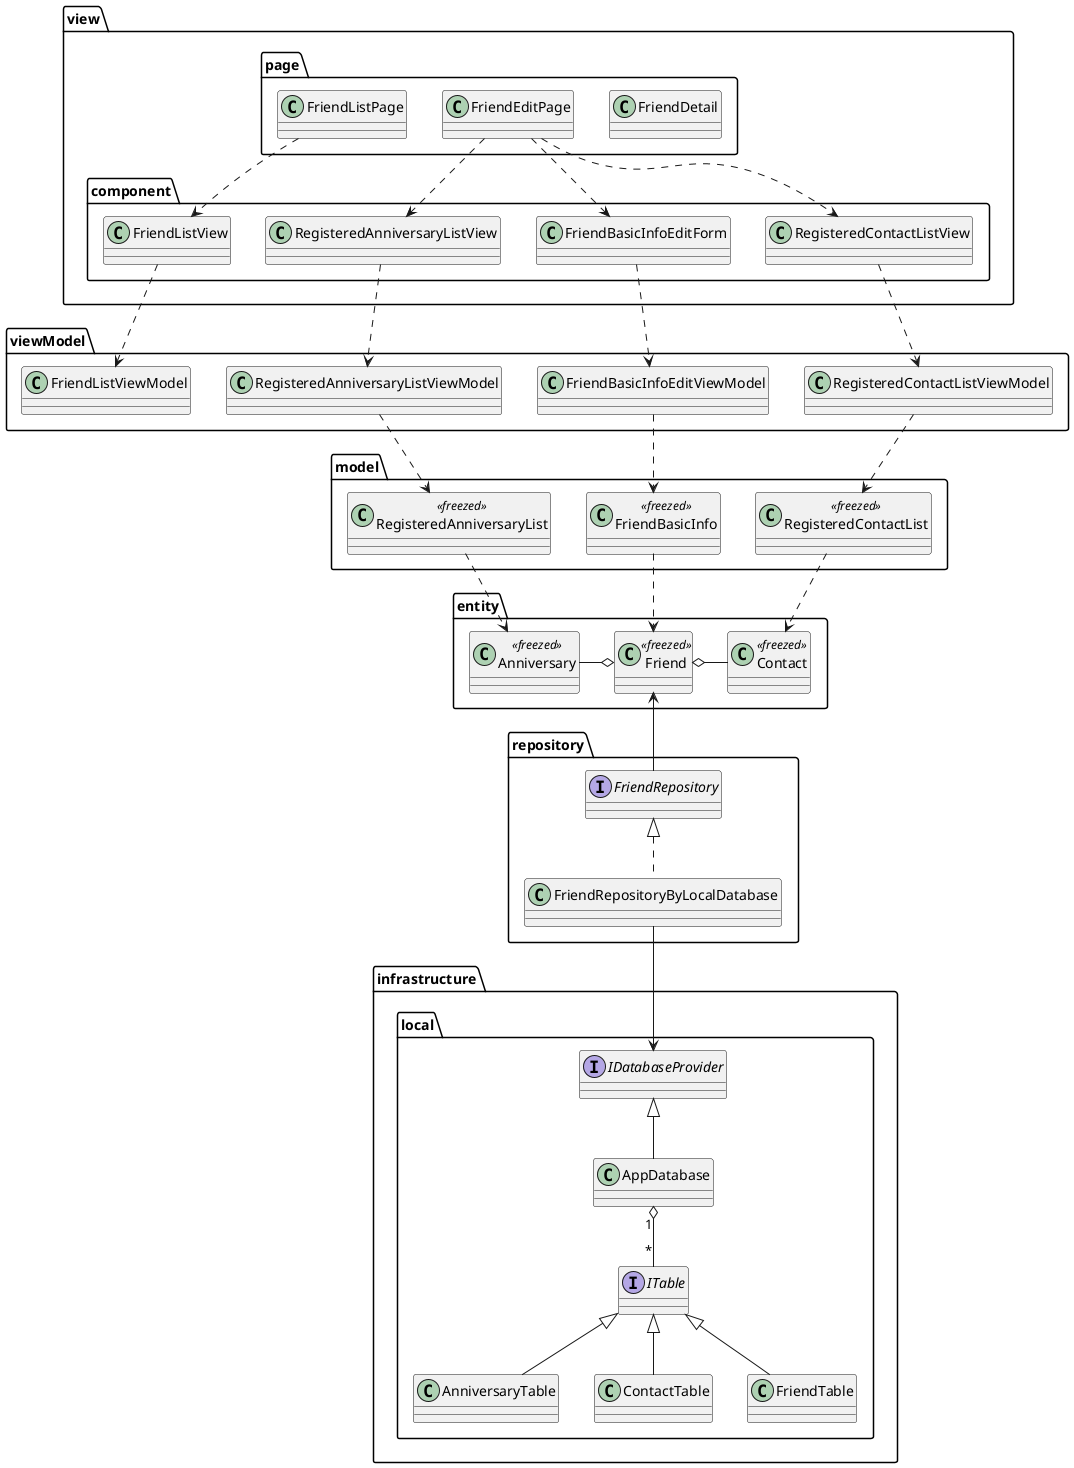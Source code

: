 @startuml

package view {
    package page {
        class FriendDetail
        class FriendEditPage
        class FriendListPage
    }

    package component {
        class FriendListView
        class FriendBasicInfoEditForm
        class RegisteredAnniversaryListView
        class RegisteredContactListView
    }
}

package viewModel {
    class FriendListViewModel
    class FriendBasicInfoEditViewModel
    class RegisteredAnniversaryListViewModel
    class RegisteredContactListViewModel
}

package model {
    class FriendBasicInfo<<freezed>>
    class RegisteredAnniversaryList<<freezed>>
    class RegisteredContactList<<freezed>>
}


package repository {
    interface FriendRepository
    class FriendRepositoryByLocalDatabase
}

package entity {
    class Anniversary<<freezed>>
    class Contact<<freezed>>
    class Friend<<freezed>>
}

package infrastructure {
    package local {
        class AnniversaryTable
        class AppDatabase
        class ContactTable
        class FriendTable
        interface IDatabaseProvider
        interface ITable
    }
}

FriendListView ..> FriendListViewModel

FriendListPage ..> FriendListView
FriendEditPage ..> FriendBasicInfoEditForm
FriendEditPage ..> RegisteredAnniversaryListView
FriendEditPage ..> RegisteredContactListView

FriendBasicInfoEditForm ..> FriendBasicInfoEditViewModel
RegisteredAnniversaryListView ..> RegisteredAnniversaryListViewModel
RegisteredContactListView ..> RegisteredContactListViewModel

FriendBasicInfoEditViewModel ..> FriendBasicInfo
RegisteredAnniversaryListViewModel ..> RegisteredAnniversaryList
RegisteredContactListViewModel ..> RegisteredContactList

FriendBasicInfo ..> Friend
RegisteredAnniversaryList ..> Anniversary
RegisteredContactList ..> Contact

Friend o-left- Anniversary
Friend o- Contact

Friend <-- FriendRepository

FriendRepository <|.. FriendRepositoryByLocalDatabase

FriendRepositoryByLocalDatabase --> IDatabaseProvider

ITable <|-- AnniversaryTable
ITable <|-- ContactTable
ITable <|-- FriendTable
AppDatabase "1" o-- "*" ITable
IDatabaseProvider <|-- AppDatabase

@enduml